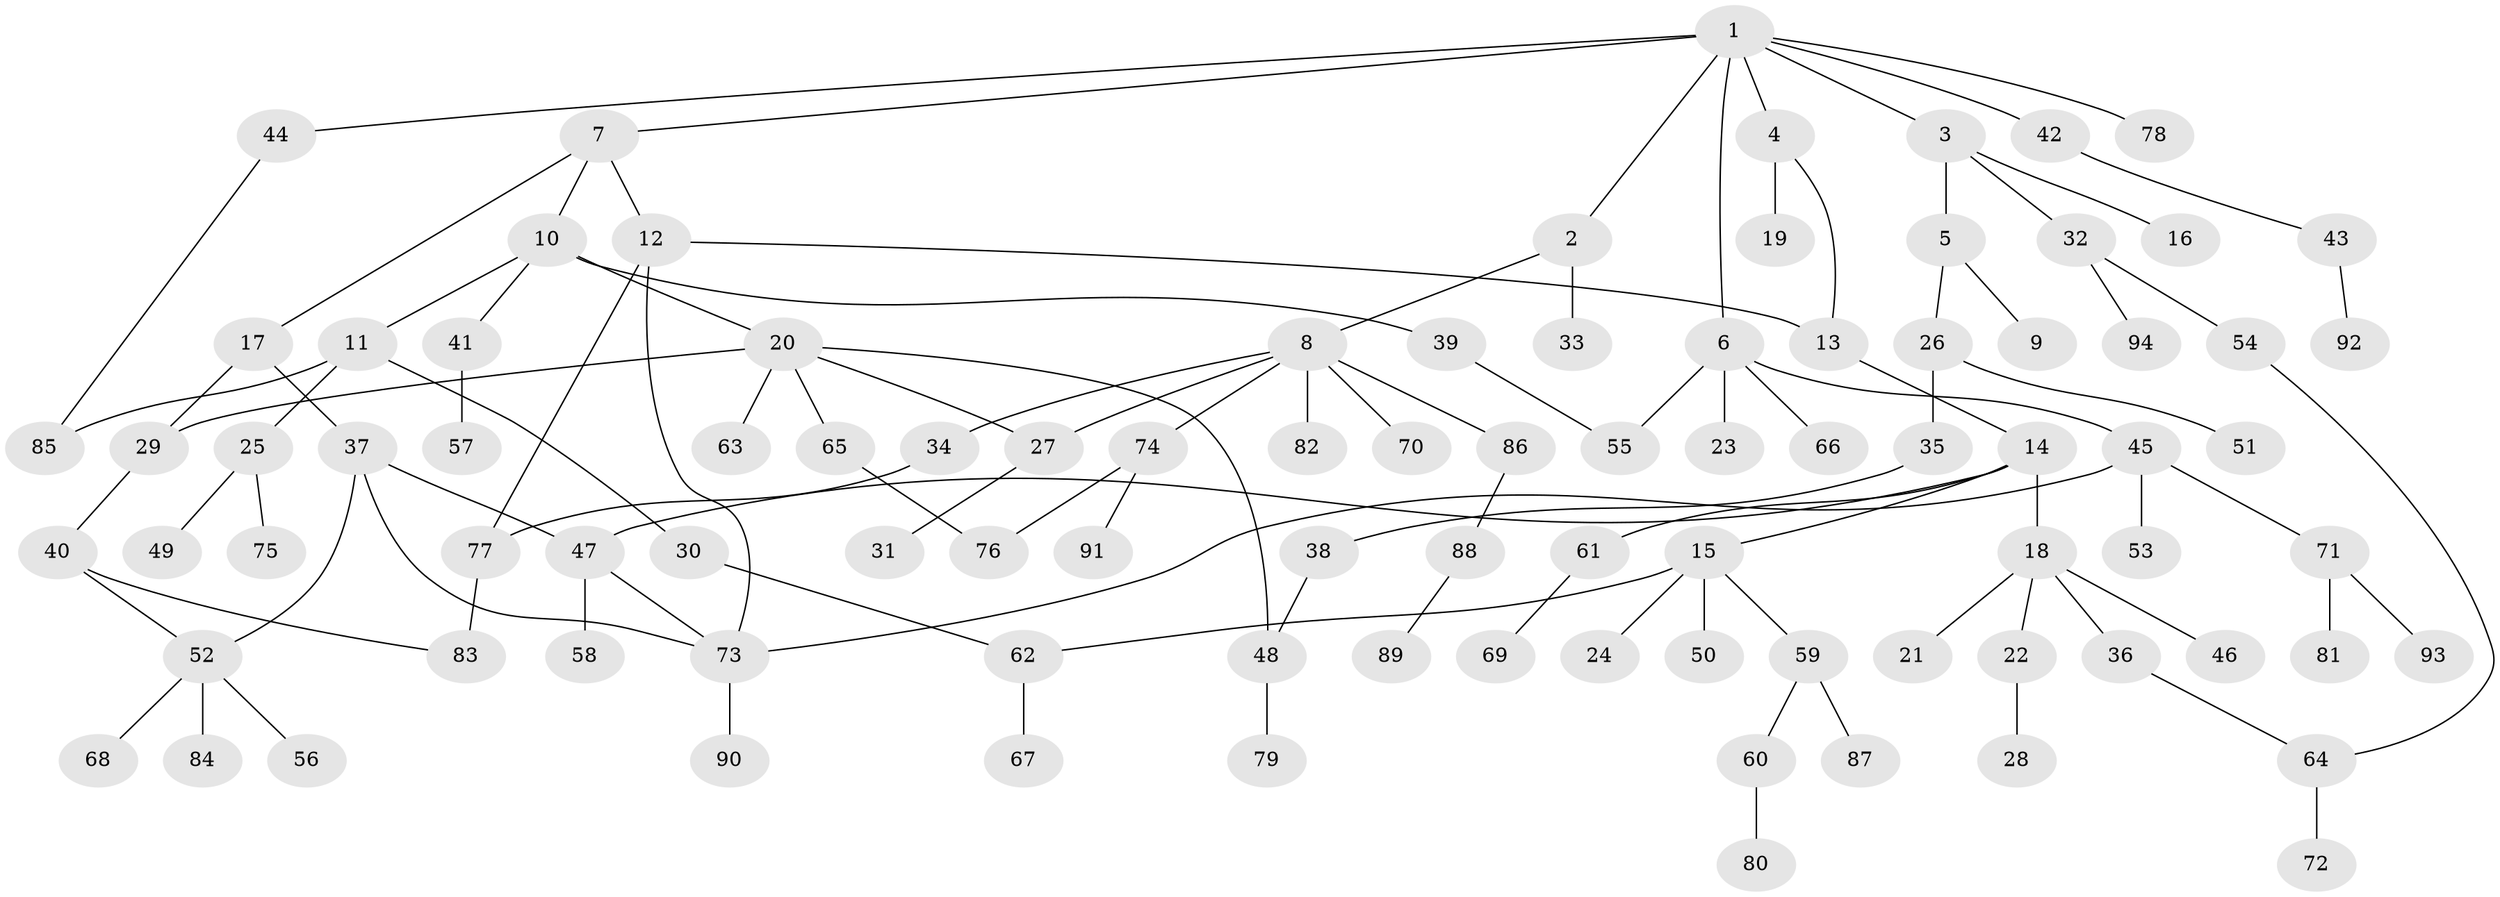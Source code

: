 // Generated by graph-tools (version 1.1) at 2025/01/03/09/25 03:01:04]
// undirected, 94 vertices, 109 edges
graph export_dot {
graph [start="1"]
  node [color=gray90,style=filled];
  1;
  2;
  3;
  4;
  5;
  6;
  7;
  8;
  9;
  10;
  11;
  12;
  13;
  14;
  15;
  16;
  17;
  18;
  19;
  20;
  21;
  22;
  23;
  24;
  25;
  26;
  27;
  28;
  29;
  30;
  31;
  32;
  33;
  34;
  35;
  36;
  37;
  38;
  39;
  40;
  41;
  42;
  43;
  44;
  45;
  46;
  47;
  48;
  49;
  50;
  51;
  52;
  53;
  54;
  55;
  56;
  57;
  58;
  59;
  60;
  61;
  62;
  63;
  64;
  65;
  66;
  67;
  68;
  69;
  70;
  71;
  72;
  73;
  74;
  75;
  76;
  77;
  78;
  79;
  80;
  81;
  82;
  83;
  84;
  85;
  86;
  87;
  88;
  89;
  90;
  91;
  92;
  93;
  94;
  1 -- 2;
  1 -- 3;
  1 -- 4;
  1 -- 6;
  1 -- 7;
  1 -- 42;
  1 -- 44;
  1 -- 78;
  2 -- 8;
  2 -- 33;
  3 -- 5;
  3 -- 16;
  3 -- 32;
  4 -- 19;
  4 -- 13;
  5 -- 9;
  5 -- 26;
  6 -- 23;
  6 -- 45;
  6 -- 66;
  6 -- 55;
  7 -- 10;
  7 -- 12;
  7 -- 17;
  8 -- 27;
  8 -- 34;
  8 -- 70;
  8 -- 74;
  8 -- 82;
  8 -- 86;
  10 -- 11;
  10 -- 20;
  10 -- 39;
  10 -- 41;
  11 -- 25;
  11 -- 30;
  11 -- 85;
  12 -- 13;
  12 -- 77;
  12 -- 73;
  13 -- 14;
  14 -- 15;
  14 -- 18;
  14 -- 47;
  14 -- 61;
  15 -- 24;
  15 -- 50;
  15 -- 59;
  15 -- 62;
  17 -- 37;
  17 -- 29;
  18 -- 21;
  18 -- 22;
  18 -- 36;
  18 -- 46;
  20 -- 29;
  20 -- 48;
  20 -- 63;
  20 -- 65;
  20 -- 27;
  22 -- 28;
  25 -- 49;
  25 -- 75;
  26 -- 35;
  26 -- 51;
  27 -- 31;
  29 -- 40;
  30 -- 62;
  32 -- 54;
  32 -- 94;
  34 -- 77;
  35 -- 38;
  36 -- 64;
  37 -- 73;
  37 -- 52;
  37 -- 47;
  38 -- 48;
  39 -- 55;
  40 -- 52;
  40 -- 83;
  41 -- 57;
  42 -- 43;
  43 -- 92;
  44 -- 85;
  45 -- 53;
  45 -- 71;
  45 -- 73;
  47 -- 58;
  47 -- 73;
  48 -- 79;
  52 -- 56;
  52 -- 68;
  52 -- 84;
  54 -- 64;
  59 -- 60;
  59 -- 87;
  60 -- 80;
  61 -- 69;
  62 -- 67;
  64 -- 72;
  65 -- 76;
  71 -- 81;
  71 -- 93;
  73 -- 90;
  74 -- 91;
  74 -- 76;
  77 -- 83;
  86 -- 88;
  88 -- 89;
}
